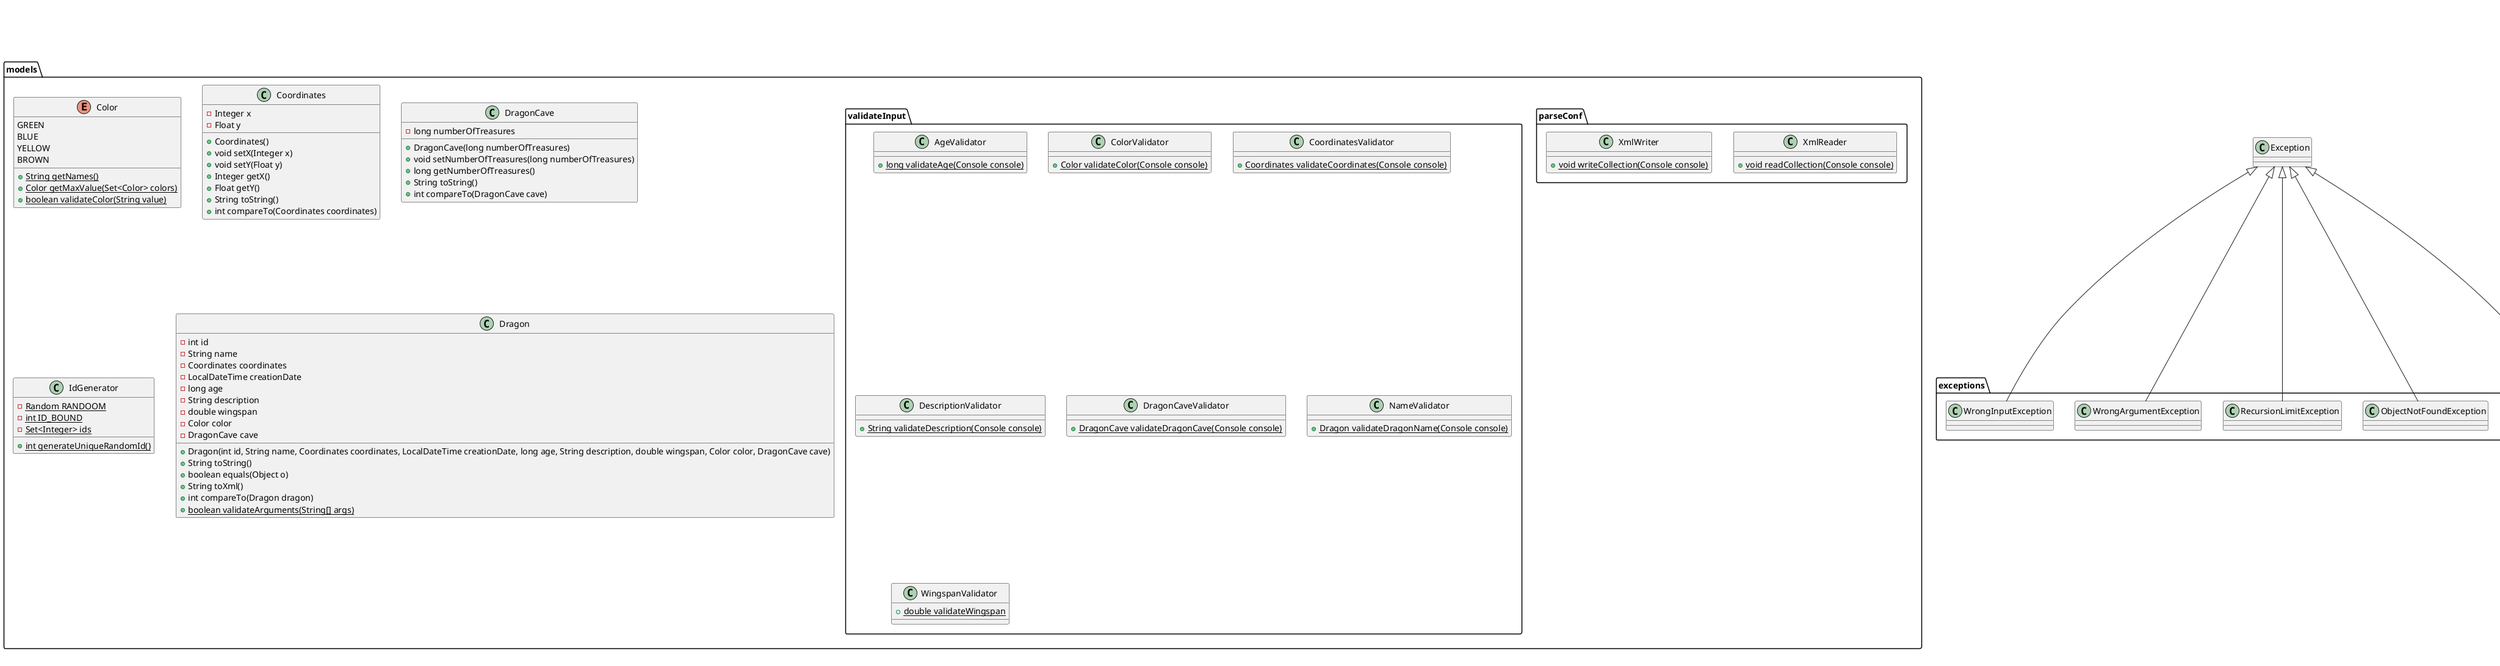 @startuml
package utility {
    interface Console {
        +void println(Object o)
        +void print(Object o)
        +void printError(Object o)
        +String readln()
        +void printTable(Object o1, Object o2)
    }
    enum ExecutionCode {
        OK_CODE
        EXIT_CODE
        ERROR_CODE
    }
    class StandartConsole {
        -{static} Scanner scanner
        +void println(Object o)
        +void print(Object o)
        +void printError(Object o)
        +String readln()
        +void printTable(Object o1, Object o2)
    }
    class Runner {
        -Console console
        +CommandManager commandManager
        -Stack<File> scriptStack
        +Runner(Console console, CommandManager commandManager)
        +void interactiveMode()
    }
}
Console <|.. StandartConsole
package models {
    package parseConf {
        class XmlReader {
            +{static} void readCollection(Console console)
        }
        class XmlWriter {
            +{static} void writeCollection(Console console)
        }
    }
    package validateInput {
        class AgeValidator {
            +{static} long validateAge(Console console)
        }
        class ColorValidator {
            +{static} Color validateColor(Console console)
        }
        class CoordinatesValidator {
            +{static} Coordinates validateCoordinates(Console console)
        }
        class DescriptionValidator {
            +{static} String validateDescription(Console console)
        }
        class DragonCaveValidator {
            +{static} DragonCave validateDragonCave(Console console)
        }
        class NameValidator {
            +{static} Dragon validateDragonName(Console console)
        }
        class WingspanValidator {
            +{static} double validateWingspan
        }
    }
    enum Color {
    GREEN
    BLUE
    YELLOW
    BROWN
    +{static} String getNames()
    +{static} Color getMaxValue(Set<Color> colors)
    +{static} boolean validateColor(String value)
    }
    class Coordinates {
        -Integer x
        -Float y
        +Coordinates()
        +void setX(Integer x)
        +void setY(Float y)
        +Integer getX()
        +Float getY()
        +String toString()
        +int compareTo(Coordinates coordinates)
    }
    class DragonCave {
        -long numberOfTreasures
        +DragonCave(long numberOfTreasures)
        +void setNumberOfTreasures(long numberOfTreasures)
        +long getNumberOfTreasures()
        +String toString()
        +int compareTo(DragonCave cave)
    }
    class IdGenerator {
        -{static} Random RANDOOM
        -{static} int ID_BOUND
        -{static} Set<Integer> ids
        +{static} int generateUniqueRandomId()
    }
    class Dragon {
        -int id
        -String name
        -Coordinates coordinates
        -LocalDateTime creationDate
        -long age
        -String description
        -double wingspan
        -Color color
        -DragonCave cave
        +Dragon(int id, String name, Coordinates coordinates, LocalDateTime creationDate, long age, String description, double wingspan, Color color, DragonCave cave)
        +String toString()
        +boolean equals(Object o)
        +String toXml()
        +int compareTo(Dragon dragon)
        +{static} boolean validateArguments(String[] args)
    }
}
package managers {
    class CommandManager {
        -Console console
        -Map<String, BaseCommand> commandList
        +CommandManager()
        +Map<String, BaseCommand> getCommandList()
        +ExecutionCode executeCommand(String[] userCommand)
    }
    class DragonManager {
        -{static} DragonManager singletonPattern
        -ArrayList<Dragon> collection = new ArrayList<>()
        -LocalDateTime lastInitTime
        -LocalDateTime lastSaveTime
        +{static} DragonManager getInstance()
        +ArrayList<Dragon> getCollection()
        +void setCollection(ArrayList<Dragon> dragons)
        +void setLastInitTime()
        +void setLastSaveTime()
        +LocalDateTime getLastInitTime()
        +LocalDateTime getLastSaveTime()
        +int size()
        +void addElement(Dragon dragon)
        +void update()
        +void removeById(int id)
        +int findById(int id)
        +void clear()
        +void remove(int index)
        +Dragon get(int index)
    }
}
class Exception {}
package exceptions {
    class NoEnoughRootsException
    class ObjectNotFoundException
    class RecursionLimitException
    class WrongArgumentException
    class WrongInputException
}
Exception <|-- NoEnoughRootsException
Exception <|-- ObjectNotFoundException
Exception <|-- RecursionLimitException
Exception <|-- WrongArgumentException
Exception <|-- WrongInputException

package commands {
    class BaseCommand {
        -String name
        -String description
        +BaseCommand(String name, String description)
        +String getName()
        +String getDescription()
        +boolean execute(String[] args)
        +String toString()
        +boolean hashCode()
    }
    interface Descripable {
        +String getName()
        +String getDescription()
    }
    interface Executable {
        +boolean execute(String[] args)
    }
    class Add {
        -Console console
        +Add(Console console)
        +boolean execute(String[] args)
    }
    class AddIfMax {
        -Console console
        +AddIfMax(Console console)
        +boolean execute(String[] args)
    }
    class Clear {
        -Console console
        +Clear(Console console)
        +boolean execute(String[] args)
    }
    class ExecuteScript {
        -Console console
        -CommandManager commandManager
        -{static} Stack<File> stack
        +ExecuteScript(Console console, CommandManager commandManager)
        +boolean execute(String[] args)
        -String getNextCommand(BufferedInputStream bufferedInputStream)
    }
    class Exit {
        -Console console
        +Exit(Console console)
        +boolean execute(String[] args)
    }
    class Help {
        -CommandManager commandManager
        -Console console
        +Help(Console console, CommandManager commandManager)
        +boolean execute(String[] args)
    }
    class History {
        -Console console
        -{static} int HISTORY_SIZE
        -{static} LinkedList<String> commandQueue
        +History(Console console)
        +boolean execute(String[] args)
        +{static} void addCommandToHistory(String command)
    }
    class Info {
        -Console console
        +Info(Console console)
        +boolean execute(String[] args)
    }
    class MaxByColor {
        -Console console
        +MaxByColor(Console console)
        +boolean execute(String[] args)
    }
    class PrintDescending {
        -Console console
        +PrintDescending(Console console)
        +boolean execute(String[] args)
    }
    class RemoveAnyByWingspan {
        -Console console
        +RemoveAnyByWingspan(Console console)
        +boolean execute(String[] args)
    }
    class RemoveById {
        -Console console
        +RemoveById(Console console)
        +boolean execute(String[] args)
    }
    class RemoveLast {
        -Console console
        +RemoveLast(Console console)
        +boolean execute(String[] args)
    }
    class Save {
        -Console console
        +Save(Console console)
        +boolean execute(String[] args)
    }
    class Show {
        -Console console
        +Show(Console console)
        +boolean execute(String[] args)
    }
    class Update {
        -Console console
        +Update(Console console)
        +boolean execute(String[] args)
    }

}
Executable <|.. BaseCommand
Descripable <|.. BaseCommand
BaseCommand <|-- Add
BaseCommand <|-- AddIfMax
BaseCommand <|-- Clear
BaseCommand <|-- ExecuteScript
BaseCommand <|-- Exit
BaseCommand <|-- Help
BaseCommand <|-- History
BaseCommand <|-- Info
BaseCommand <|-- MaxByColor
BaseCommand <|-- PrintDescending
BaseCommand <|-- RemoveAnyByWingspan
BaseCommand <|-- RemoveById
BaseCommand <|-- RemoveLast
BaseCommand <|-- Save
BaseCommand <|-- Show
BaseCommand <|-- Update
@enduml